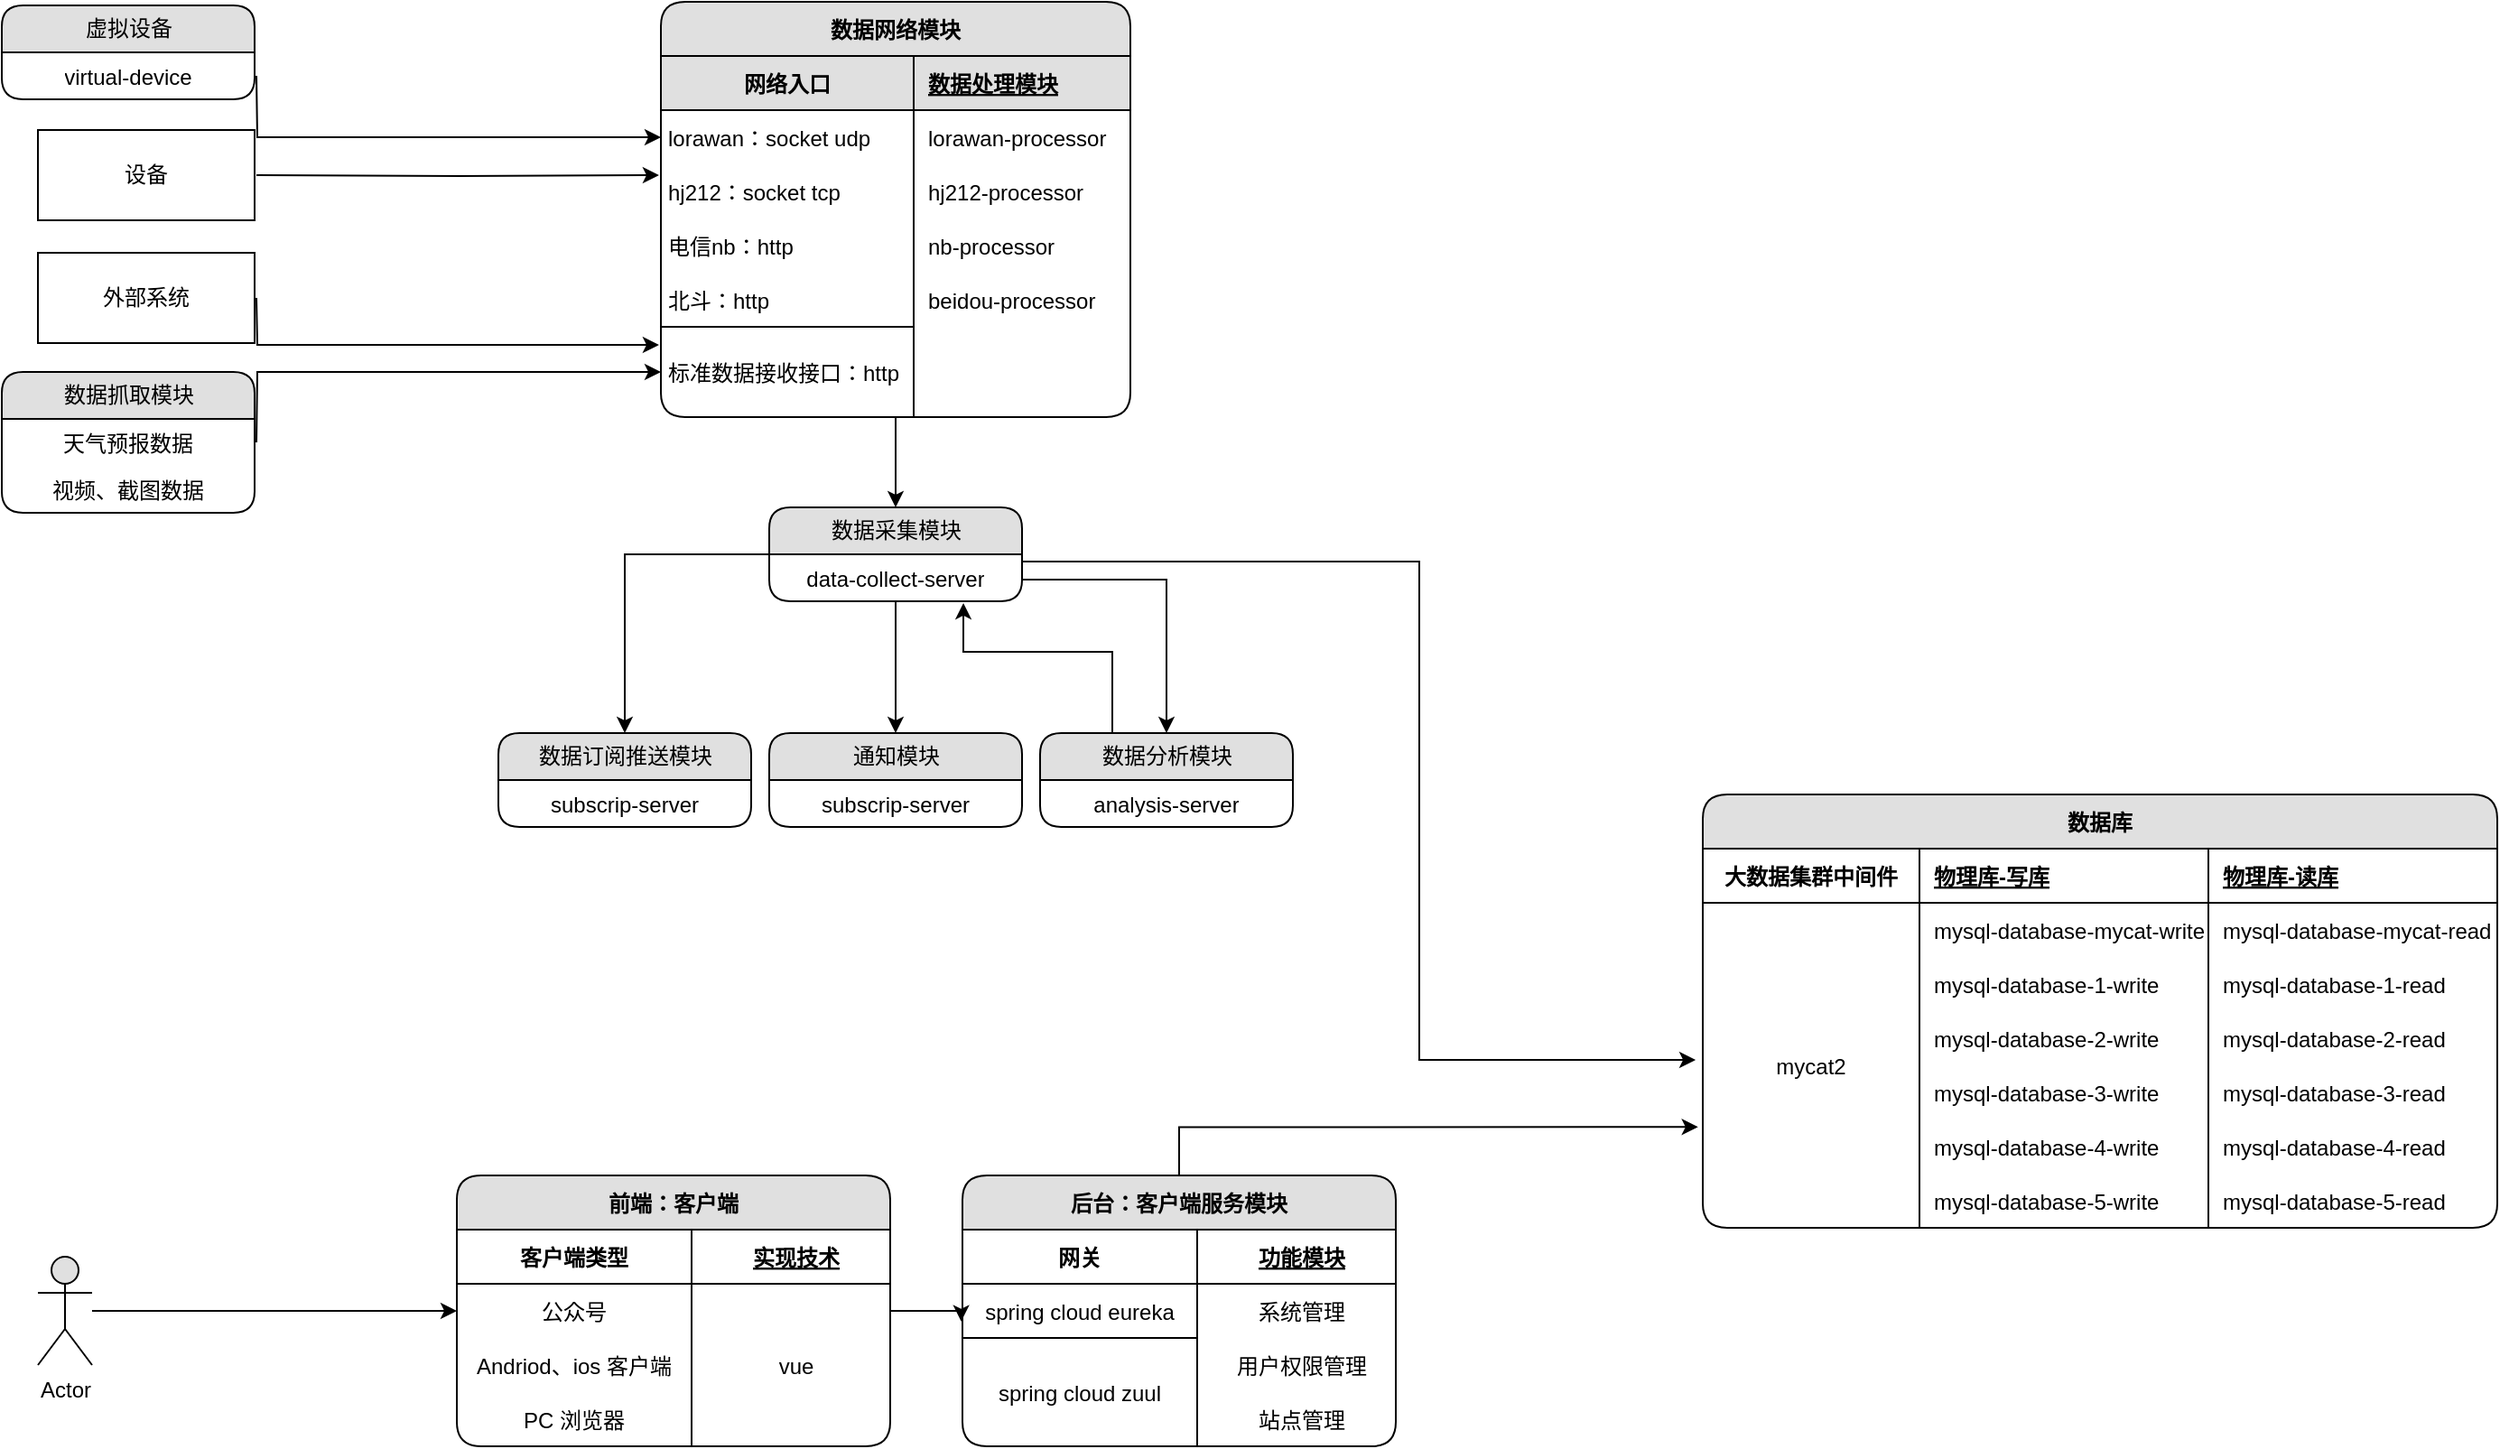 <mxfile version="20.6.0" type="github">
  <diagram name="Page-1" id="52a04d89-c75d-2922-d76d-85b35f80e030">
    <mxGraphModel dx="985" dy="637" grid="1" gridSize="10" guides="1" tooltips="1" connect="1" arrows="1" fold="1" page="1" pageScale="1" pageWidth="3000" pageHeight="3000" background="none" math="0" shadow="0">
      <root>
        <mxCell id="0" />
        <mxCell id="1" parent="0" />
        <mxCell id="QQYpSkaSlUF55Vdtk0ez-41" style="edgeStyle=orthogonalEdgeStyle;rounded=0;orthogonalLoop=1;jettySize=auto;html=1;exitX=1;exitY=0.5;exitDx=0;exitDy=0;entryX=-0.004;entryY=0.2;entryDx=0;entryDy=0;entryPerimeter=0;" edge="1" parent="1" target="QQYpSkaSlUF55Vdtk0ez-23">
          <mxGeometry relative="1" as="geometry">
            <mxPoint x="181" y="126" as="sourcePoint" />
          </mxGeometry>
        </mxCell>
        <mxCell id="17472293e6e8944d-30" value="设备" style="whiteSpace=wrap;html=1;rounded=0;shadow=0;comic=0;labelBackgroundColor=none;strokeWidth=1;fontFamily=Verdana;fontSize=12;align=center;" parent="1" vertex="1">
          <mxGeometry x="60" y="101" width="120" height="50" as="geometry" />
        </mxCell>
        <mxCell id="QQYpSkaSlUF55Vdtk0ez-166" style="edgeStyle=orthogonalEdgeStyle;rounded=0;orthogonalLoop=1;jettySize=auto;html=1;entryX=0.5;entryY=0;entryDx=0;entryDy=0;" edge="1" parent="1" source="1fdf3b25b50cf41e-1" target="QQYpSkaSlUF55Vdtk0ez-161">
          <mxGeometry relative="1" as="geometry" />
        </mxCell>
        <mxCell id="QQYpSkaSlUF55Vdtk0ez-167" style="edgeStyle=orthogonalEdgeStyle;rounded=0;orthogonalLoop=1;jettySize=auto;html=1;" edge="1" parent="1" source="1fdf3b25b50cf41e-1" target="1fdf3b25b50cf41e-7">
          <mxGeometry relative="1" as="geometry" />
        </mxCell>
        <mxCell id="QQYpSkaSlUF55Vdtk0ez-168" style="edgeStyle=orthogonalEdgeStyle;rounded=0;orthogonalLoop=1;jettySize=auto;html=1;entryX=0.5;entryY=0;entryDx=0;entryDy=0;" edge="1" parent="1" source="1fdf3b25b50cf41e-1" target="1fdf3b25b50cf41e-9">
          <mxGeometry relative="1" as="geometry">
            <Array as="points">
              <mxPoint x="685" y="350" />
            </Array>
          </mxGeometry>
        </mxCell>
        <mxCell id="1fdf3b25b50cf41e-1" value="数据采集模块" style="swimlane;html=1;fontStyle=0;childLayout=stackLayout;horizontal=1;startSize=26;fillColor=#e0e0e0;horizontalStack=0;resizeParent=1;resizeLast=0;collapsible=1;marginBottom=0;swimlaneFillColor=#ffffff;align=center;rounded=1;shadow=0;comic=0;labelBackgroundColor=none;strokeWidth=1;fontFamily=Verdana;fontSize=12" parent="1" vertex="1">
          <mxGeometry x="465" y="310" width="140" height="52" as="geometry" />
        </mxCell>
        <mxCell id="1fdf3b25b50cf41e-2" value="data-collect-server" style="text;html=1;strokeColor=none;fillColor=none;spacingLeft=4;spacingRight=4;whiteSpace=wrap;overflow=hidden;rotatable=0;points=[[0,0.5],[1,0.5]];portConstraint=eastwest;align=center;" parent="1fdf3b25b50cf41e-1" vertex="1">
          <mxGeometry y="26" width="140" height="26" as="geometry" />
        </mxCell>
        <mxCell id="1fdf3b25b50cf41e-7" value="数据订阅推送模块" style="swimlane;html=1;fontStyle=0;childLayout=stackLayout;horizontal=1;startSize=26;fillColor=#e0e0e0;horizontalStack=0;resizeParent=1;resizeLast=0;collapsible=1;marginBottom=0;swimlaneFillColor=#ffffff;align=center;rounded=1;shadow=0;comic=0;labelBackgroundColor=none;strokeWidth=1;fontFamily=Verdana;fontSize=12" parent="1" vertex="1">
          <mxGeometry x="315" y="435" width="140" height="52" as="geometry" />
        </mxCell>
        <mxCell id="1fdf3b25b50cf41e-8" value="subscrip-server" style="text;html=1;strokeColor=none;fillColor=none;spacingLeft=4;spacingRight=4;whiteSpace=wrap;overflow=hidden;rotatable=0;points=[[0,0.5],[1,0.5]];portConstraint=eastwest;align=center;" parent="1fdf3b25b50cf41e-7" vertex="1">
          <mxGeometry y="26" width="140" height="26" as="geometry" />
        </mxCell>
        <mxCell id="QQYpSkaSlUF55Vdtk0ez-169" style="edgeStyle=orthogonalEdgeStyle;rounded=0;orthogonalLoop=1;jettySize=auto;html=1;entryX=0.768;entryY=1.038;entryDx=0;entryDy=0;entryPerimeter=0;" edge="1" parent="1" source="1fdf3b25b50cf41e-9" target="1fdf3b25b50cf41e-2">
          <mxGeometry relative="1" as="geometry">
            <Array as="points">
              <mxPoint x="655" y="390" />
              <mxPoint x="573" y="390" />
            </Array>
          </mxGeometry>
        </mxCell>
        <mxCell id="1fdf3b25b50cf41e-9" value="数据分析模块" style="swimlane;html=1;fontStyle=0;childLayout=stackLayout;horizontal=1;startSize=26;fillColor=#e0e0e0;horizontalStack=0;resizeParent=1;resizeLast=0;collapsible=1;marginBottom=0;swimlaneFillColor=#ffffff;align=center;rounded=1;shadow=0;comic=0;labelBackgroundColor=none;strokeWidth=1;fontFamily=Verdana;fontSize=12" parent="1" vertex="1">
          <mxGeometry x="615" y="435" width="140" height="52" as="geometry" />
        </mxCell>
        <mxCell id="1fdf3b25b50cf41e-10" value="analysis-server" style="text;html=1;strokeColor=none;fillColor=none;spacingLeft=4;spacingRight=4;whiteSpace=wrap;overflow=hidden;rotatable=0;points=[[0,0.5],[1,0.5]];portConstraint=eastwest;align=center;" parent="1fdf3b25b50cf41e-9" vertex="1">
          <mxGeometry y="26" width="140" height="26" as="geometry" />
        </mxCell>
        <mxCell id="QQYpSkaSlUF55Vdtk0ez-42" style="edgeStyle=orthogonalEdgeStyle;rounded=0;orthogonalLoop=1;jettySize=auto;html=1;entryX=-0.004;entryY=0.2;entryDx=0;entryDy=0;entryPerimeter=0;" edge="1" parent="1" target="QQYpSkaSlUF55Vdtk0ez-38">
          <mxGeometry relative="1" as="geometry">
            <mxPoint x="181" y="194.0" as="sourcePoint" />
          </mxGeometry>
        </mxCell>
        <mxCell id="QQYpSkaSlUF55Vdtk0ez-1" value="外部系统" style="whiteSpace=wrap;html=1;rounded=0;shadow=0;comic=0;labelBackgroundColor=none;strokeWidth=1;fontFamily=Verdana;fontSize=12;align=center;" vertex="1" parent="1">
          <mxGeometry x="60" y="169" width="120" height="50" as="geometry" />
        </mxCell>
        <mxCell id="QQYpSkaSlUF55Vdtk0ez-165" style="edgeStyle=orthogonalEdgeStyle;rounded=0;orthogonalLoop=1;jettySize=auto;html=1;entryX=0.5;entryY=0;entryDx=0;entryDy=0;" edge="1" parent="1" source="QQYpSkaSlUF55Vdtk0ez-13" target="1fdf3b25b50cf41e-1">
          <mxGeometry relative="1" as="geometry" />
        </mxCell>
        <mxCell id="QQYpSkaSlUF55Vdtk0ez-13" value="数据网络模块" style="shape=table;startSize=30;container=1;collapsible=1;childLayout=tableLayout;fixedRows=1;rowLines=0;fontStyle=1;align=center;resizeLast=1;fillColor=#E0E0E0;rounded=1;" vertex="1" parent="1">
          <mxGeometry x="405" y="30" width="260" height="230" as="geometry" />
        </mxCell>
        <mxCell id="QQYpSkaSlUF55Vdtk0ez-17" value="" style="shape=tableRow;horizontal=0;startSize=0;swimlaneHead=0;swimlaneBody=0;fillColor=none;collapsible=0;dropTarget=0;points=[[0,0.5],[1,0.5]];portConstraint=eastwest;top=0;left=0;right=0;bottom=1;" vertex="1" parent="QQYpSkaSlUF55Vdtk0ez-13">
          <mxGeometry y="30" width="260" height="30" as="geometry" />
        </mxCell>
        <mxCell id="QQYpSkaSlUF55Vdtk0ez-18" value="网络入口" style="shape=partialRectangle;connectable=0;fillColor=#E0E0E0;top=1;left=1;bottom=1;right=1;fontStyle=1;overflow=hidden;" vertex="1" parent="QQYpSkaSlUF55Vdtk0ez-17">
          <mxGeometry width="140" height="30" as="geometry">
            <mxRectangle width="140" height="30" as="alternateBounds" />
          </mxGeometry>
        </mxCell>
        <mxCell id="QQYpSkaSlUF55Vdtk0ez-19" value="数据处理模块" style="shape=partialRectangle;connectable=0;fillColor=#E0E0E0;top=1;left=1;bottom=1;right=1;align=left;spacingLeft=6;fontStyle=5;overflow=hidden;" vertex="1" parent="QQYpSkaSlUF55Vdtk0ez-17">
          <mxGeometry x="140" width="120" height="30" as="geometry">
            <mxRectangle width="120" height="30" as="alternateBounds" />
          </mxGeometry>
        </mxCell>
        <mxCell id="QQYpSkaSlUF55Vdtk0ez-26" style="shape=tableRow;horizontal=0;startSize=0;swimlaneHead=0;swimlaneBody=0;fillColor=none;collapsible=0;dropTarget=0;points=[[0,0.5],[1,0.5]];portConstraint=eastwest;top=0;left=0;right=0;bottom=0;" vertex="1" parent="QQYpSkaSlUF55Vdtk0ez-13">
          <mxGeometry y="60" width="260" height="30" as="geometry" />
        </mxCell>
        <mxCell id="QQYpSkaSlUF55Vdtk0ez-27" value="lorawan：socket udp" style="shape=partialRectangle;connectable=0;fillColor=none;top=0;left=0;bottom=0;right=0;editable=1;overflow=hidden;align=left;spacingLeft=2;" vertex="1" parent="QQYpSkaSlUF55Vdtk0ez-26">
          <mxGeometry width="140" height="30" as="geometry">
            <mxRectangle width="140" height="30" as="alternateBounds" />
          </mxGeometry>
        </mxCell>
        <mxCell id="QQYpSkaSlUF55Vdtk0ez-28" value="lorawan-processor" style="shape=partialRectangle;connectable=0;fillColor=none;top=0;left=0;bottom=0;right=0;align=left;spacingLeft=6;overflow=hidden;" vertex="1" parent="QQYpSkaSlUF55Vdtk0ez-26">
          <mxGeometry x="140" width="120" height="30" as="geometry">
            <mxRectangle width="120" height="30" as="alternateBounds" />
          </mxGeometry>
        </mxCell>
        <mxCell id="QQYpSkaSlUF55Vdtk0ez-23" value="" style="shape=tableRow;horizontal=0;startSize=0;swimlaneHead=0;swimlaneBody=0;fillColor=none;collapsible=0;dropTarget=0;points=[[0,0.5],[1,0.5]];portConstraint=eastwest;top=0;left=0;right=0;bottom=0;" vertex="1" parent="QQYpSkaSlUF55Vdtk0ez-13">
          <mxGeometry y="90" width="260" height="30" as="geometry" />
        </mxCell>
        <mxCell id="QQYpSkaSlUF55Vdtk0ez-24" value="hj212：socket tcp" style="shape=partialRectangle;connectable=0;fillColor=none;top=0;left=0;bottom=0;right=0;editable=1;overflow=hidden;align=left;spacingLeft=2;" vertex="1" parent="QQYpSkaSlUF55Vdtk0ez-23">
          <mxGeometry width="140" height="30" as="geometry">
            <mxRectangle width="140" height="30" as="alternateBounds" />
          </mxGeometry>
        </mxCell>
        <mxCell id="QQYpSkaSlUF55Vdtk0ez-25" value="hj212-processor" style="shape=partialRectangle;connectable=0;fillColor=none;top=0;left=0;bottom=0;right=0;align=left;spacingLeft=6;overflow=hidden;" vertex="1" parent="QQYpSkaSlUF55Vdtk0ez-23">
          <mxGeometry x="140" width="120" height="30" as="geometry">
            <mxRectangle width="120" height="30" as="alternateBounds" />
          </mxGeometry>
        </mxCell>
        <mxCell id="QQYpSkaSlUF55Vdtk0ez-32" style="shape=tableRow;horizontal=0;startSize=0;swimlaneHead=0;swimlaneBody=0;fillColor=none;collapsible=0;dropTarget=0;points=[[0,0.5],[1,0.5]];portConstraint=eastwest;top=0;left=0;right=0;bottom=0;" vertex="1" parent="QQYpSkaSlUF55Vdtk0ez-13">
          <mxGeometry y="120" width="260" height="30" as="geometry" />
        </mxCell>
        <mxCell id="QQYpSkaSlUF55Vdtk0ez-33" value="电信nb：http" style="shape=partialRectangle;connectable=0;fillColor=none;top=0;left=0;bottom=0;right=0;editable=1;overflow=hidden;align=left;spacingLeft=2;" vertex="1" parent="QQYpSkaSlUF55Vdtk0ez-32">
          <mxGeometry width="140" height="30" as="geometry">
            <mxRectangle width="140" height="30" as="alternateBounds" />
          </mxGeometry>
        </mxCell>
        <mxCell id="QQYpSkaSlUF55Vdtk0ez-34" value="nb-processor" style="shape=partialRectangle;connectable=0;fillColor=none;top=0;left=0;bottom=0;right=0;align=left;spacingLeft=6;overflow=hidden;" vertex="1" parent="QQYpSkaSlUF55Vdtk0ez-32">
          <mxGeometry x="140" width="120" height="30" as="geometry">
            <mxRectangle width="120" height="30" as="alternateBounds" />
          </mxGeometry>
        </mxCell>
        <mxCell id="QQYpSkaSlUF55Vdtk0ez-35" style="shape=tableRow;horizontal=0;startSize=0;swimlaneHead=0;swimlaneBody=0;fillColor=none;collapsible=0;dropTarget=0;points=[[0,0.5],[1,0.5]];portConstraint=eastwest;top=0;left=0;right=0;bottom=0;" vertex="1" parent="QQYpSkaSlUF55Vdtk0ez-13">
          <mxGeometry y="150" width="260" height="30" as="geometry" />
        </mxCell>
        <mxCell id="QQYpSkaSlUF55Vdtk0ez-36" value="北斗：http" style="shape=partialRectangle;connectable=0;fillColor=none;top=0;left=0;bottom=1;right=0;editable=1;overflow=hidden;align=left;spacingLeft=2;" vertex="1" parent="QQYpSkaSlUF55Vdtk0ez-35">
          <mxGeometry width="140" height="30" as="geometry">
            <mxRectangle width="140" height="30" as="alternateBounds" />
          </mxGeometry>
        </mxCell>
        <mxCell id="QQYpSkaSlUF55Vdtk0ez-37" value="beidou-processor" style="shape=partialRectangle;connectable=0;fillColor=none;top=0;left=0;bottom=0;right=0;align=left;spacingLeft=6;overflow=hidden;" vertex="1" parent="QQYpSkaSlUF55Vdtk0ez-35">
          <mxGeometry x="140" width="120" height="30" as="geometry">
            <mxRectangle width="120" height="30" as="alternateBounds" />
          </mxGeometry>
        </mxCell>
        <mxCell id="QQYpSkaSlUF55Vdtk0ez-38" style="shape=tableRow;horizontal=0;startSize=0;swimlaneHead=0;swimlaneBody=0;fillColor=none;collapsible=0;dropTarget=0;points=[[0,0.5],[1,0.5]];portConstraint=eastwest;top=0;left=0;right=0;bottom=0;" vertex="1" parent="QQYpSkaSlUF55Vdtk0ez-13">
          <mxGeometry y="180" width="260" height="50" as="geometry" />
        </mxCell>
        <mxCell id="QQYpSkaSlUF55Vdtk0ez-39" value="标准数据接收接口：http" style="shape=partialRectangle;connectable=0;fillColor=none;top=0;left=0;bottom=0;right=0;editable=1;overflow=hidden;align=left;spacingLeft=2;" vertex="1" parent="QQYpSkaSlUF55Vdtk0ez-38">
          <mxGeometry width="140" height="50" as="geometry">
            <mxRectangle width="140" height="50" as="alternateBounds" />
          </mxGeometry>
        </mxCell>
        <mxCell id="QQYpSkaSlUF55Vdtk0ez-40" style="shape=partialRectangle;connectable=0;fillColor=none;top=0;left=0;bottom=0;right=0;align=left;spacingLeft=6;overflow=hidden;" vertex="1" parent="QQYpSkaSlUF55Vdtk0ez-38">
          <mxGeometry x="140" width="120" height="50" as="geometry">
            <mxRectangle width="120" height="50" as="alternateBounds" />
          </mxGeometry>
        </mxCell>
        <mxCell id="QQYpSkaSlUF55Vdtk0ez-44" style="edgeStyle=orthogonalEdgeStyle;rounded=0;orthogonalLoop=1;jettySize=auto;html=1;entryX=-0.009;entryY=0.9;entryDx=0;entryDy=0;entryPerimeter=0;" edge="1" parent="1" source="1fdf3b25b50cf41e-2" target="QQYpSkaSlUF55Vdtk0ez-58">
          <mxGeometry relative="1" as="geometry">
            <mxPoint x="1100" y="135" as="targetPoint" />
            <Array as="points">
              <mxPoint x="825" y="340" />
              <mxPoint x="825" y="616" />
            </Array>
          </mxGeometry>
        </mxCell>
        <mxCell id="QQYpSkaSlUF55Vdtk0ez-48" value="数据库" style="shape=table;startSize=30;container=1;collapsible=1;childLayout=tableLayout;fixedRows=1;rowLines=0;fontStyle=1;align=center;resizeLast=1;rounded=1;fillColor=#E0E0E0;" vertex="1" parent="1">
          <mxGeometry x="982" y="469" width="440" height="240" as="geometry" />
        </mxCell>
        <mxCell id="QQYpSkaSlUF55Vdtk0ez-49" value="" style="shape=tableRow;horizontal=0;startSize=0;swimlaneHead=0;swimlaneBody=0;fillColor=none;collapsible=0;dropTarget=0;points=[[0,0.5],[1,0.5]];portConstraint=eastwest;top=0;left=0;right=0;bottom=1;rounded=1;" vertex="1" parent="QQYpSkaSlUF55Vdtk0ez-48">
          <mxGeometry y="30" width="440" height="30" as="geometry" />
        </mxCell>
        <mxCell id="QQYpSkaSlUF55Vdtk0ez-50" value="大数据集群中间件" style="shape=partialRectangle;connectable=0;fillColor=none;top=0;left=0;bottom=0;right=0;fontStyle=1;overflow=hidden;rounded=1;allowArrows=1;" vertex="1" parent="QQYpSkaSlUF55Vdtk0ez-49">
          <mxGeometry width="120" height="30" as="geometry">
            <mxRectangle width="120" height="30" as="alternateBounds" />
          </mxGeometry>
        </mxCell>
        <mxCell id="QQYpSkaSlUF55Vdtk0ez-51" value="物理库-写库" style="shape=partialRectangle;connectable=0;fillColor=none;top=0;left=0;bottom=0;right=0;align=left;spacingLeft=6;fontStyle=5;overflow=hidden;rounded=1;" vertex="1" parent="QQYpSkaSlUF55Vdtk0ez-49">
          <mxGeometry x="120" width="160" height="30" as="geometry">
            <mxRectangle width="160" height="30" as="alternateBounds" />
          </mxGeometry>
        </mxCell>
        <mxCell id="QQYpSkaSlUF55Vdtk0ez-91" value="物理库-读库" style="shape=partialRectangle;connectable=0;fillColor=none;top=0;left=0;bottom=0;right=0;align=left;spacingLeft=6;fontStyle=5;overflow=hidden;rounded=1;" vertex="1" parent="QQYpSkaSlUF55Vdtk0ez-49">
          <mxGeometry x="280" width="160" height="30" as="geometry">
            <mxRectangle width="160" height="30" as="alternateBounds" />
          </mxGeometry>
        </mxCell>
        <mxCell id="QQYpSkaSlUF55Vdtk0ez-52" value="" style="shape=tableRow;horizontal=0;startSize=0;swimlaneHead=0;swimlaneBody=0;fillColor=none;collapsible=0;dropTarget=0;points=[[0,0.5],[1,0.5]];portConstraint=eastwest;top=0;left=0;right=0;bottom=0;rounded=1;" vertex="1" parent="QQYpSkaSlUF55Vdtk0ez-48">
          <mxGeometry y="60" width="440" height="30" as="geometry" />
        </mxCell>
        <mxCell id="QQYpSkaSlUF55Vdtk0ez-53" value="mycat2" style="shape=partialRectangle;connectable=0;fillColor=none;top=0;left=0;bottom=0;right=0;editable=1;overflow=hidden;rounded=1;movableLabel=0;rowspan=6;colspan=1;" vertex="1" parent="QQYpSkaSlUF55Vdtk0ez-52">
          <mxGeometry width="120" height="180" as="geometry">
            <mxRectangle width="120" height="30" as="alternateBounds" />
          </mxGeometry>
        </mxCell>
        <mxCell id="QQYpSkaSlUF55Vdtk0ez-54" value="mysql-database-mycat-write" style="shape=partialRectangle;connectable=0;fillColor=none;top=0;left=0;bottom=0;right=0;align=left;spacingLeft=6;overflow=hidden;rounded=1;" vertex="1" parent="QQYpSkaSlUF55Vdtk0ez-52">
          <mxGeometry x="120" width="160" height="30" as="geometry">
            <mxRectangle width="160" height="30" as="alternateBounds" />
          </mxGeometry>
        </mxCell>
        <mxCell id="QQYpSkaSlUF55Vdtk0ez-92" value="mysql-database-mycat-read" style="shape=partialRectangle;connectable=0;fillColor=none;top=0;left=0;bottom=0;right=0;align=left;spacingLeft=6;overflow=hidden;rounded=1;" vertex="1" parent="QQYpSkaSlUF55Vdtk0ez-52">
          <mxGeometry x="280" width="160" height="30" as="geometry">
            <mxRectangle width="160" height="30" as="alternateBounds" />
          </mxGeometry>
        </mxCell>
        <mxCell id="QQYpSkaSlUF55Vdtk0ez-55" value="" style="shape=tableRow;horizontal=0;startSize=0;swimlaneHead=0;swimlaneBody=0;fillColor=none;collapsible=0;dropTarget=0;points=[[0,0.5],[1,0.5]];portConstraint=eastwest;top=0;left=0;right=0;bottom=0;rounded=1;" vertex="1" parent="QQYpSkaSlUF55Vdtk0ez-48">
          <mxGeometry y="90" width="440" height="30" as="geometry" />
        </mxCell>
        <mxCell id="QQYpSkaSlUF55Vdtk0ez-56" value="" style="shape=partialRectangle;connectable=0;fillColor=none;top=0;left=0;bottom=0;right=0;editable=1;overflow=hidden;rounded=1;movableLabel=0;" vertex="1" visible="0" parent="QQYpSkaSlUF55Vdtk0ez-55">
          <mxGeometry width="120" height="30" as="geometry">
            <mxRectangle width="120" height="30" as="alternateBounds" />
          </mxGeometry>
        </mxCell>
        <mxCell id="QQYpSkaSlUF55Vdtk0ez-57" value="mysql-database-1-write" style="shape=partialRectangle;connectable=0;fillColor=none;top=0;left=0;bottom=0;right=0;align=left;spacingLeft=6;overflow=hidden;rounded=1;" vertex="1" parent="QQYpSkaSlUF55Vdtk0ez-55">
          <mxGeometry x="120" width="160" height="30" as="geometry">
            <mxRectangle width="160" height="30" as="alternateBounds" />
          </mxGeometry>
        </mxCell>
        <mxCell id="QQYpSkaSlUF55Vdtk0ez-93" value="mysql-database-1-read" style="shape=partialRectangle;connectable=0;fillColor=none;top=0;left=0;bottom=0;right=0;align=left;spacingLeft=6;overflow=hidden;rounded=1;" vertex="1" parent="QQYpSkaSlUF55Vdtk0ez-55">
          <mxGeometry x="280" width="160" height="30" as="geometry">
            <mxRectangle width="160" height="30" as="alternateBounds" />
          </mxGeometry>
        </mxCell>
        <mxCell id="QQYpSkaSlUF55Vdtk0ez-58" value="" style="shape=tableRow;horizontal=0;startSize=0;swimlaneHead=0;swimlaneBody=0;fillColor=none;collapsible=0;dropTarget=0;points=[[0,0.5],[1,0.5]];portConstraint=eastwest;top=0;left=0;right=0;bottom=0;rounded=1;" vertex="1" parent="QQYpSkaSlUF55Vdtk0ez-48">
          <mxGeometry y="120" width="440" height="30" as="geometry" />
        </mxCell>
        <mxCell id="QQYpSkaSlUF55Vdtk0ez-59" value="" style="shape=partialRectangle;connectable=0;fillColor=none;top=0;left=0;bottom=0;right=0;editable=1;overflow=hidden;rounded=1;movableLabel=0;" vertex="1" visible="0" parent="QQYpSkaSlUF55Vdtk0ez-58">
          <mxGeometry width="120" height="30" as="geometry">
            <mxRectangle width="120" height="30" as="alternateBounds" />
          </mxGeometry>
        </mxCell>
        <mxCell id="QQYpSkaSlUF55Vdtk0ez-60" value="mysql-database-2-write" style="shape=partialRectangle;connectable=0;fillColor=none;top=0;left=0;bottom=0;right=0;align=left;spacingLeft=6;overflow=hidden;rounded=1;" vertex="1" parent="QQYpSkaSlUF55Vdtk0ez-58">
          <mxGeometry x="120" width="160" height="30" as="geometry">
            <mxRectangle width="160" height="30" as="alternateBounds" />
          </mxGeometry>
        </mxCell>
        <mxCell id="QQYpSkaSlUF55Vdtk0ez-94" value="mysql-database-2-read" style="shape=partialRectangle;connectable=0;fillColor=none;top=0;left=0;bottom=0;right=0;align=left;spacingLeft=6;overflow=hidden;rounded=1;" vertex="1" parent="QQYpSkaSlUF55Vdtk0ez-58">
          <mxGeometry x="280" width="160" height="30" as="geometry">
            <mxRectangle width="160" height="30" as="alternateBounds" />
          </mxGeometry>
        </mxCell>
        <mxCell id="QQYpSkaSlUF55Vdtk0ez-67" style="shape=tableRow;horizontal=0;startSize=0;swimlaneHead=0;swimlaneBody=0;fillColor=none;collapsible=0;dropTarget=0;points=[[0,0.5],[1,0.5]];portConstraint=eastwest;top=0;left=0;right=0;bottom=0;rounded=1;" vertex="1" parent="QQYpSkaSlUF55Vdtk0ez-48">
          <mxGeometry y="150" width="440" height="30" as="geometry" />
        </mxCell>
        <mxCell id="QQYpSkaSlUF55Vdtk0ez-68" style="shape=partialRectangle;connectable=0;fillColor=none;top=0;left=0;bottom=0;right=0;editable=1;overflow=hidden;rounded=1;movableLabel=0;" vertex="1" visible="0" parent="QQYpSkaSlUF55Vdtk0ez-67">
          <mxGeometry width="120" height="30" as="geometry">
            <mxRectangle width="120" height="30" as="alternateBounds" />
          </mxGeometry>
        </mxCell>
        <mxCell id="QQYpSkaSlUF55Vdtk0ez-69" value="mysql-database-3-write" style="shape=partialRectangle;connectable=0;fillColor=none;top=0;left=0;bottom=0;right=0;align=left;spacingLeft=6;overflow=hidden;rounded=1;" vertex="1" parent="QQYpSkaSlUF55Vdtk0ez-67">
          <mxGeometry x="120" width="160" height="30" as="geometry">
            <mxRectangle width="160" height="30" as="alternateBounds" />
          </mxGeometry>
        </mxCell>
        <mxCell id="QQYpSkaSlUF55Vdtk0ez-95" value="mysql-database-3-read" style="shape=partialRectangle;connectable=0;fillColor=none;top=0;left=0;bottom=0;right=0;align=left;spacingLeft=6;overflow=hidden;rounded=1;" vertex="1" parent="QQYpSkaSlUF55Vdtk0ez-67">
          <mxGeometry x="280" width="160" height="30" as="geometry">
            <mxRectangle width="160" height="30" as="alternateBounds" />
          </mxGeometry>
        </mxCell>
        <mxCell id="QQYpSkaSlUF55Vdtk0ez-64" style="shape=tableRow;horizontal=0;startSize=0;swimlaneHead=0;swimlaneBody=0;fillColor=none;collapsible=0;dropTarget=0;points=[[0,0.5],[1,0.5]];portConstraint=eastwest;top=0;left=0;right=0;bottom=0;rounded=1;" vertex="1" parent="QQYpSkaSlUF55Vdtk0ez-48">
          <mxGeometry y="180" width="440" height="30" as="geometry" />
        </mxCell>
        <mxCell id="QQYpSkaSlUF55Vdtk0ez-65" style="shape=partialRectangle;connectable=0;fillColor=none;top=0;left=0;bottom=0;right=0;editable=1;overflow=hidden;rounded=1;movableLabel=0;" vertex="1" visible="0" parent="QQYpSkaSlUF55Vdtk0ez-64">
          <mxGeometry width="120" height="30" as="geometry">
            <mxRectangle width="120" height="30" as="alternateBounds" />
          </mxGeometry>
        </mxCell>
        <mxCell id="QQYpSkaSlUF55Vdtk0ez-66" value="mysql-database-4-write" style="shape=partialRectangle;connectable=0;fillColor=none;top=0;left=0;bottom=0;right=0;align=left;spacingLeft=6;overflow=hidden;rounded=1;" vertex="1" parent="QQYpSkaSlUF55Vdtk0ez-64">
          <mxGeometry x="120" width="160" height="30" as="geometry">
            <mxRectangle width="160" height="30" as="alternateBounds" />
          </mxGeometry>
        </mxCell>
        <mxCell id="QQYpSkaSlUF55Vdtk0ez-96" value="mysql-database-4-read" style="shape=partialRectangle;connectable=0;fillColor=none;top=0;left=0;bottom=0;right=0;align=left;spacingLeft=6;overflow=hidden;rounded=1;" vertex="1" parent="QQYpSkaSlUF55Vdtk0ez-64">
          <mxGeometry x="280" width="160" height="30" as="geometry">
            <mxRectangle width="160" height="30" as="alternateBounds" />
          </mxGeometry>
        </mxCell>
        <mxCell id="QQYpSkaSlUF55Vdtk0ez-61" style="shape=tableRow;horizontal=0;startSize=0;swimlaneHead=0;swimlaneBody=0;fillColor=none;collapsible=0;dropTarget=0;points=[[0,0.5],[1,0.5]];portConstraint=eastwest;top=0;left=0;right=0;bottom=0;rounded=1;" vertex="1" parent="QQYpSkaSlUF55Vdtk0ez-48">
          <mxGeometry y="210" width="440" height="30" as="geometry" />
        </mxCell>
        <mxCell id="QQYpSkaSlUF55Vdtk0ez-62" style="shape=partialRectangle;connectable=0;fillColor=none;top=0;left=0;bottom=0;right=0;editable=1;overflow=hidden;rounded=1;movableLabel=0;" vertex="1" visible="0" parent="QQYpSkaSlUF55Vdtk0ez-61">
          <mxGeometry width="120" height="30" as="geometry">
            <mxRectangle width="120" height="30" as="alternateBounds" />
          </mxGeometry>
        </mxCell>
        <mxCell id="QQYpSkaSlUF55Vdtk0ez-63" value="mysql-database-5-write" style="shape=partialRectangle;connectable=0;fillColor=none;top=0;left=0;bottom=0;right=0;align=left;spacingLeft=6;overflow=hidden;rounded=1;" vertex="1" parent="QQYpSkaSlUF55Vdtk0ez-61">
          <mxGeometry x="120" width="160" height="30" as="geometry">
            <mxRectangle width="160" height="30" as="alternateBounds" />
          </mxGeometry>
        </mxCell>
        <mxCell id="QQYpSkaSlUF55Vdtk0ez-97" value="mysql-database-5-read" style="shape=partialRectangle;connectable=0;fillColor=none;top=0;left=0;bottom=0;right=0;align=left;spacingLeft=6;overflow=hidden;rounded=1;" vertex="1" parent="QQYpSkaSlUF55Vdtk0ez-61">
          <mxGeometry x="280" width="160" height="30" as="geometry">
            <mxRectangle width="160" height="30" as="alternateBounds" />
          </mxGeometry>
        </mxCell>
        <mxCell id="QQYpSkaSlUF55Vdtk0ez-104" value="数据抓取模块" style="swimlane;html=1;fontStyle=0;childLayout=stackLayout;horizontal=1;startSize=26;fillColor=#e0e0e0;horizontalStack=0;resizeParent=1;resizeLast=0;collapsible=1;marginBottom=0;swimlaneFillColor=#ffffff;align=center;rounded=1;shadow=0;comic=0;labelBackgroundColor=none;strokeWidth=1;fontFamily=Verdana;fontSize=12" vertex="1" parent="1">
          <mxGeometry x="40" y="235" width="140" height="78" as="geometry" />
        </mxCell>
        <mxCell id="QQYpSkaSlUF55Vdtk0ez-105" value="天气预报数据" style="text;html=1;strokeColor=none;fillColor=none;spacingLeft=4;spacingRight=4;whiteSpace=wrap;overflow=hidden;rotatable=0;points=[[0,0.5],[1,0.5]];portConstraint=eastwest;align=center;" vertex="1" parent="QQYpSkaSlUF55Vdtk0ez-104">
          <mxGeometry y="26" width="140" height="26" as="geometry" />
        </mxCell>
        <mxCell id="QQYpSkaSlUF55Vdtk0ez-106" value="视频、截图数据" style="text;html=1;strokeColor=none;fillColor=none;spacingLeft=4;spacingRight=4;whiteSpace=wrap;overflow=hidden;rotatable=0;points=[[0,0.5],[1,0.5]];portConstraint=eastwest;align=center;" vertex="1" parent="QQYpSkaSlUF55Vdtk0ez-104">
          <mxGeometry y="52" width="140" height="26" as="geometry" />
        </mxCell>
        <mxCell id="QQYpSkaSlUF55Vdtk0ez-107" style="edgeStyle=orthogonalEdgeStyle;rounded=0;orthogonalLoop=1;jettySize=auto;html=1;exitX=1;exitY=0.5;exitDx=0;exitDy=0;entryX=0;entryY=0.5;entryDx=0;entryDy=0;" edge="1" parent="1" target="QQYpSkaSlUF55Vdtk0ez-38">
          <mxGeometry relative="1" as="geometry">
            <mxPoint x="181" y="274.0" as="sourcePoint" />
          </mxGeometry>
        </mxCell>
        <mxCell id="QQYpSkaSlUF55Vdtk0ez-110" value="虚拟设备" style="swimlane;html=1;fontStyle=0;childLayout=stackLayout;horizontal=1;startSize=26;fillColor=#e0e0e0;horizontalStack=0;resizeParent=1;resizeLast=0;collapsible=1;marginBottom=0;swimlaneFillColor=#ffffff;align=center;rounded=1;shadow=0;comic=0;labelBackgroundColor=none;strokeWidth=1;fontFamily=Verdana;fontSize=12" vertex="1" parent="1">
          <mxGeometry x="40" y="32" width="140" height="52" as="geometry" />
        </mxCell>
        <mxCell id="QQYpSkaSlUF55Vdtk0ez-111" value="virtual-device" style="text;html=1;strokeColor=none;fillColor=none;spacingLeft=4;spacingRight=4;whiteSpace=wrap;overflow=hidden;rotatable=0;points=[[0,0.5],[1,0.5]];portConstraint=eastwest;align=center;" vertex="1" parent="QQYpSkaSlUF55Vdtk0ez-110">
          <mxGeometry y="26" width="140" height="26" as="geometry" />
        </mxCell>
        <mxCell id="QQYpSkaSlUF55Vdtk0ez-112" style="edgeStyle=orthogonalEdgeStyle;rounded=0;orthogonalLoop=1;jettySize=auto;html=1;entryX=0;entryY=0.5;entryDx=0;entryDy=0;" edge="1" parent="1" target="QQYpSkaSlUF55Vdtk0ez-26">
          <mxGeometry relative="1" as="geometry">
            <mxPoint x="181" y="71" as="sourcePoint" />
          </mxGeometry>
        </mxCell>
        <mxCell id="QQYpSkaSlUF55Vdtk0ez-160" style="edgeStyle=orthogonalEdgeStyle;rounded=0;orthogonalLoop=1;jettySize=auto;html=1;entryX=0;entryY=0.5;entryDx=0;entryDy=0;" edge="1" parent="1" source="QQYpSkaSlUF55Vdtk0ez-115" target="QQYpSkaSlUF55Vdtk0ez-120">
          <mxGeometry relative="1" as="geometry" />
        </mxCell>
        <mxCell id="QQYpSkaSlUF55Vdtk0ez-115" value="Actor" style="shape=umlActor;verticalLabelPosition=bottom;verticalAlign=top;html=1;rounded=1;fillColor=#E0E0E0;" vertex="1" parent="1">
          <mxGeometry x="60" y="725" width="30" height="60" as="geometry" />
        </mxCell>
        <mxCell id="QQYpSkaSlUF55Vdtk0ez-116" value="前端：客户端" style="shape=table;startSize=30;container=1;collapsible=1;childLayout=tableLayout;fixedRows=1;rowLines=0;fontStyle=1;align=center;resizeLast=1;rounded=1;fillColor=#E0E0E0;" vertex="1" parent="1">
          <mxGeometry x="292" y="680" width="240" height="150" as="geometry" />
        </mxCell>
        <mxCell id="QQYpSkaSlUF55Vdtk0ez-117" value="" style="shape=tableRow;horizontal=0;startSize=0;swimlaneHead=0;swimlaneBody=0;fillColor=none;collapsible=0;dropTarget=0;points=[[0,0.5],[1,0.5]];portConstraint=eastwest;top=0;left=0;right=0;bottom=1;rounded=1;" vertex="1" parent="QQYpSkaSlUF55Vdtk0ez-116">
          <mxGeometry y="30" width="240" height="30" as="geometry" />
        </mxCell>
        <mxCell id="QQYpSkaSlUF55Vdtk0ez-118" value="客户端类型" style="shape=partialRectangle;connectable=0;fillColor=none;top=0;left=0;bottom=0;right=0;fontStyle=1;overflow=hidden;rounded=1;" vertex="1" parent="QQYpSkaSlUF55Vdtk0ez-117">
          <mxGeometry width="130" height="30" as="geometry">
            <mxRectangle width="130" height="30" as="alternateBounds" />
          </mxGeometry>
        </mxCell>
        <mxCell id="QQYpSkaSlUF55Vdtk0ez-119" value="实现技术" style="shape=partialRectangle;connectable=0;fillColor=none;top=0;left=0;bottom=0;right=0;align=center;spacingLeft=6;fontStyle=5;overflow=hidden;rounded=1;" vertex="1" parent="QQYpSkaSlUF55Vdtk0ez-117">
          <mxGeometry x="130" width="110" height="30" as="geometry">
            <mxRectangle width="110" height="30" as="alternateBounds" />
          </mxGeometry>
        </mxCell>
        <mxCell id="QQYpSkaSlUF55Vdtk0ez-120" value="" style="shape=tableRow;horizontal=0;startSize=0;swimlaneHead=0;swimlaneBody=0;fillColor=none;collapsible=0;dropTarget=0;points=[[0,0.5],[1,0.5]];portConstraint=eastwest;top=0;left=0;right=0;bottom=0;rounded=1;" vertex="1" parent="QQYpSkaSlUF55Vdtk0ez-116">
          <mxGeometry y="60" width="240" height="30" as="geometry" />
        </mxCell>
        <mxCell id="QQYpSkaSlUF55Vdtk0ez-121" value="公众号" style="shape=partialRectangle;connectable=0;fillColor=none;top=0;left=0;bottom=0;right=0;editable=1;overflow=hidden;rounded=1;" vertex="1" parent="QQYpSkaSlUF55Vdtk0ez-120">
          <mxGeometry width="130" height="30" as="geometry">
            <mxRectangle width="130" height="30" as="alternateBounds" />
          </mxGeometry>
        </mxCell>
        <mxCell id="QQYpSkaSlUF55Vdtk0ez-122" value="vue" style="shape=partialRectangle;connectable=0;fillColor=none;top=0;left=0;bottom=0;right=0;align=center;spacingLeft=6;overflow=hidden;rounded=1;rowspan=3;colspan=1;" vertex="1" parent="QQYpSkaSlUF55Vdtk0ez-120">
          <mxGeometry x="130" width="110" height="90" as="geometry">
            <mxRectangle width="110" height="30" as="alternateBounds" />
          </mxGeometry>
        </mxCell>
        <mxCell id="QQYpSkaSlUF55Vdtk0ez-123" value="" style="shape=tableRow;horizontal=0;startSize=0;swimlaneHead=0;swimlaneBody=0;fillColor=none;collapsible=0;dropTarget=0;points=[[0,0.5],[1,0.5]];portConstraint=eastwest;top=0;left=0;right=0;bottom=0;rounded=1;" vertex="1" parent="QQYpSkaSlUF55Vdtk0ez-116">
          <mxGeometry y="90" width="240" height="30" as="geometry" />
        </mxCell>
        <mxCell id="QQYpSkaSlUF55Vdtk0ez-124" value="Andriod、ios 客户端" style="shape=partialRectangle;connectable=0;fillColor=none;top=0;left=0;bottom=0;right=0;editable=1;overflow=hidden;rounded=1;" vertex="1" parent="QQYpSkaSlUF55Vdtk0ez-123">
          <mxGeometry width="130" height="30" as="geometry">
            <mxRectangle width="130" height="30" as="alternateBounds" />
          </mxGeometry>
        </mxCell>
        <mxCell id="QQYpSkaSlUF55Vdtk0ez-125" value="Row 2" style="shape=partialRectangle;connectable=0;fillColor=none;top=0;left=0;bottom=0;right=0;align=left;spacingLeft=6;overflow=hidden;rounded=1;" vertex="1" visible="0" parent="QQYpSkaSlUF55Vdtk0ez-123">
          <mxGeometry x="130" width="110" height="30" as="geometry">
            <mxRectangle width="110" height="30" as="alternateBounds" />
          </mxGeometry>
        </mxCell>
        <mxCell id="QQYpSkaSlUF55Vdtk0ez-126" value="" style="shape=tableRow;horizontal=0;startSize=0;swimlaneHead=0;swimlaneBody=0;fillColor=none;collapsible=0;dropTarget=0;points=[[0,0.5],[1,0.5]];portConstraint=eastwest;top=0;left=0;right=0;bottom=0;rounded=1;" vertex="1" parent="QQYpSkaSlUF55Vdtk0ez-116">
          <mxGeometry y="120" width="240" height="30" as="geometry" />
        </mxCell>
        <mxCell id="QQYpSkaSlUF55Vdtk0ez-127" value="PC 浏览器" style="shape=partialRectangle;connectable=0;fillColor=none;top=0;left=0;bottom=0;right=0;editable=1;overflow=hidden;rounded=1;" vertex="1" parent="QQYpSkaSlUF55Vdtk0ez-126">
          <mxGeometry width="130" height="30" as="geometry">
            <mxRectangle width="130" height="30" as="alternateBounds" />
          </mxGeometry>
        </mxCell>
        <mxCell id="QQYpSkaSlUF55Vdtk0ez-128" value="Row 3" style="shape=partialRectangle;connectable=0;fillColor=none;top=0;left=0;bottom=0;right=0;align=left;spacingLeft=6;overflow=hidden;rounded=1;" vertex="1" visible="0" parent="QQYpSkaSlUF55Vdtk0ez-126">
          <mxGeometry x="130" width="110" height="30" as="geometry">
            <mxRectangle width="110" height="30" as="alternateBounds" />
          </mxGeometry>
        </mxCell>
        <mxCell id="QQYpSkaSlUF55Vdtk0ez-158" style="edgeStyle=orthogonalEdgeStyle;rounded=0;orthogonalLoop=1;jettySize=auto;html=1;entryX=-0.006;entryY=0.139;entryDx=0;entryDy=0;entryPerimeter=0;" edge="1" parent="1" source="QQYpSkaSlUF55Vdtk0ez-131" target="QQYpSkaSlUF55Vdtk0ez-64">
          <mxGeometry relative="1" as="geometry" />
        </mxCell>
        <mxCell id="QQYpSkaSlUF55Vdtk0ez-131" value="后台：客户端服务模块" style="shape=table;startSize=30;container=1;collapsible=1;childLayout=tableLayout;fixedRows=1;rowLines=0;fontStyle=1;align=center;resizeLast=1;rounded=1;fillColor=#E0E0E0;" vertex="1" parent="1">
          <mxGeometry x="572" y="680" width="240" height="150" as="geometry" />
        </mxCell>
        <mxCell id="QQYpSkaSlUF55Vdtk0ez-132" value="" style="shape=tableRow;horizontal=0;startSize=0;swimlaneHead=0;swimlaneBody=0;fillColor=none;collapsible=0;dropTarget=0;points=[[0,0.5],[1,0.5]];portConstraint=eastwest;top=0;left=0;right=0;bottom=1;rounded=1;" vertex="1" parent="QQYpSkaSlUF55Vdtk0ez-131">
          <mxGeometry y="30" width="240" height="30" as="geometry" />
        </mxCell>
        <mxCell id="QQYpSkaSlUF55Vdtk0ez-133" value="网关" style="shape=partialRectangle;connectable=0;fillColor=none;top=0;left=0;bottom=0;right=0;fontStyle=1;overflow=hidden;rounded=1;" vertex="1" parent="QQYpSkaSlUF55Vdtk0ez-132">
          <mxGeometry width="130" height="30" as="geometry">
            <mxRectangle width="130" height="30" as="alternateBounds" />
          </mxGeometry>
        </mxCell>
        <mxCell id="QQYpSkaSlUF55Vdtk0ez-134" value="功能模块" style="shape=partialRectangle;connectable=0;fillColor=none;top=0;left=0;bottom=0;right=0;align=center;spacingLeft=6;fontStyle=5;overflow=hidden;rounded=1;" vertex="1" parent="QQYpSkaSlUF55Vdtk0ez-132">
          <mxGeometry x="130" width="110" height="30" as="geometry">
            <mxRectangle width="110" height="30" as="alternateBounds" />
          </mxGeometry>
        </mxCell>
        <mxCell id="QQYpSkaSlUF55Vdtk0ez-138" value="" style="shape=tableRow;horizontal=0;startSize=0;swimlaneHead=0;swimlaneBody=0;fillColor=none;collapsible=0;dropTarget=0;points=[[0,0.5],[1,0.5]];portConstraint=eastwest;top=0;left=0;right=0;bottom=0;rounded=1;" vertex="1" parent="QQYpSkaSlUF55Vdtk0ez-131">
          <mxGeometry y="60" width="240" height="30" as="geometry" />
        </mxCell>
        <mxCell id="QQYpSkaSlUF55Vdtk0ez-139" value="spring cloud eureka" style="shape=partialRectangle;connectable=0;fillColor=none;top=0;left=0;bottom=1;right=0;editable=1;overflow=hidden;rounded=1;" vertex="1" parent="QQYpSkaSlUF55Vdtk0ez-138">
          <mxGeometry width="130" height="30" as="geometry">
            <mxRectangle width="130" height="30" as="alternateBounds" />
          </mxGeometry>
        </mxCell>
        <mxCell id="QQYpSkaSlUF55Vdtk0ez-140" value="系统管理" style="shape=partialRectangle;connectable=0;fillColor=none;top=0;left=0;bottom=0;right=0;align=center;spacingLeft=6;overflow=hidden;rounded=1;colspan=1;" vertex="1" parent="QQYpSkaSlUF55Vdtk0ez-138">
          <mxGeometry x="130" width="110" height="30" as="geometry">
            <mxRectangle width="110" height="30" as="alternateBounds" />
          </mxGeometry>
        </mxCell>
        <mxCell id="QQYpSkaSlUF55Vdtk0ez-135" value="" style="shape=tableRow;horizontal=0;startSize=0;swimlaneHead=0;swimlaneBody=0;fillColor=none;collapsible=0;dropTarget=0;points=[[0,0.5],[1,0.5]];portConstraint=eastwest;top=0;left=0;right=0;bottom=0;rounded=1;" vertex="1" parent="QQYpSkaSlUF55Vdtk0ez-131">
          <mxGeometry y="90" width="240" height="30" as="geometry" />
        </mxCell>
        <mxCell id="QQYpSkaSlUF55Vdtk0ez-136" value="spring cloud zuul" style="shape=partialRectangle;connectable=0;fillColor=none;top=0;left=0;bottom=0;right=0;editable=1;overflow=hidden;rounded=1;rowspan=2;colspan=1;" vertex="1" parent="QQYpSkaSlUF55Vdtk0ez-135">
          <mxGeometry width="130" height="60" as="geometry">
            <mxRectangle width="130" height="30" as="alternateBounds" />
          </mxGeometry>
        </mxCell>
        <mxCell id="QQYpSkaSlUF55Vdtk0ez-137" value="用户权限管理" style="shape=partialRectangle;connectable=0;fillColor=none;top=0;left=0;bottom=0;right=0;align=center;spacingLeft=6;overflow=hidden;rounded=1;" vertex="1" parent="QQYpSkaSlUF55Vdtk0ez-135">
          <mxGeometry x="130" width="110" height="30" as="geometry">
            <mxRectangle width="110" height="30" as="alternateBounds" />
          </mxGeometry>
        </mxCell>
        <mxCell id="QQYpSkaSlUF55Vdtk0ez-141" value="" style="shape=tableRow;horizontal=0;startSize=0;swimlaneHead=0;swimlaneBody=0;fillColor=none;collapsible=0;dropTarget=0;points=[[0,0.5],[1,0.5]];portConstraint=eastwest;top=0;left=0;right=0;bottom=0;rounded=1;" vertex="1" parent="QQYpSkaSlUF55Vdtk0ez-131">
          <mxGeometry y="120" width="240" height="30" as="geometry" />
        </mxCell>
        <mxCell id="QQYpSkaSlUF55Vdtk0ez-142" value="" style="shape=partialRectangle;connectable=0;fillColor=none;top=0;left=0;bottom=0;right=0;editable=1;overflow=hidden;rounded=1;" vertex="1" visible="0" parent="QQYpSkaSlUF55Vdtk0ez-141">
          <mxGeometry width="130" height="30" as="geometry">
            <mxRectangle width="130" height="30" as="alternateBounds" />
          </mxGeometry>
        </mxCell>
        <mxCell id="QQYpSkaSlUF55Vdtk0ez-143" value="站点管理" style="shape=partialRectangle;connectable=0;fillColor=none;top=0;left=0;bottom=0;right=0;align=center;spacingLeft=6;overflow=hidden;rounded=1;" vertex="1" parent="QQYpSkaSlUF55Vdtk0ez-141">
          <mxGeometry x="130" width="110" height="30" as="geometry">
            <mxRectangle width="110" height="30" as="alternateBounds" />
          </mxGeometry>
        </mxCell>
        <mxCell id="QQYpSkaSlUF55Vdtk0ez-159" style="edgeStyle=orthogonalEdgeStyle;rounded=0;orthogonalLoop=1;jettySize=auto;html=1;exitX=1;exitY=0.5;exitDx=0;exitDy=0;entryX=-0.003;entryY=0.694;entryDx=0;entryDy=0;entryPerimeter=0;" edge="1" parent="1" source="QQYpSkaSlUF55Vdtk0ez-120" target="QQYpSkaSlUF55Vdtk0ez-138">
          <mxGeometry relative="1" as="geometry" />
        </mxCell>
        <mxCell id="QQYpSkaSlUF55Vdtk0ez-161" value="通知模块" style="swimlane;html=1;fontStyle=0;childLayout=stackLayout;horizontal=1;startSize=26;fillColor=#e0e0e0;horizontalStack=0;resizeParent=1;resizeLast=0;collapsible=1;marginBottom=0;swimlaneFillColor=#ffffff;align=center;rounded=1;shadow=0;comic=0;labelBackgroundColor=none;strokeWidth=1;fontFamily=Verdana;fontSize=12" vertex="1" parent="1">
          <mxGeometry x="465" y="435" width="140" height="52" as="geometry" />
        </mxCell>
        <mxCell id="QQYpSkaSlUF55Vdtk0ez-162" value="subscrip-server" style="text;html=1;strokeColor=none;fillColor=none;spacingLeft=4;spacingRight=4;whiteSpace=wrap;overflow=hidden;rotatable=0;points=[[0,0.5],[1,0.5]];portConstraint=eastwest;align=center;" vertex="1" parent="QQYpSkaSlUF55Vdtk0ez-161">
          <mxGeometry y="26" width="140" height="26" as="geometry" />
        </mxCell>
      </root>
    </mxGraphModel>
  </diagram>
</mxfile>
